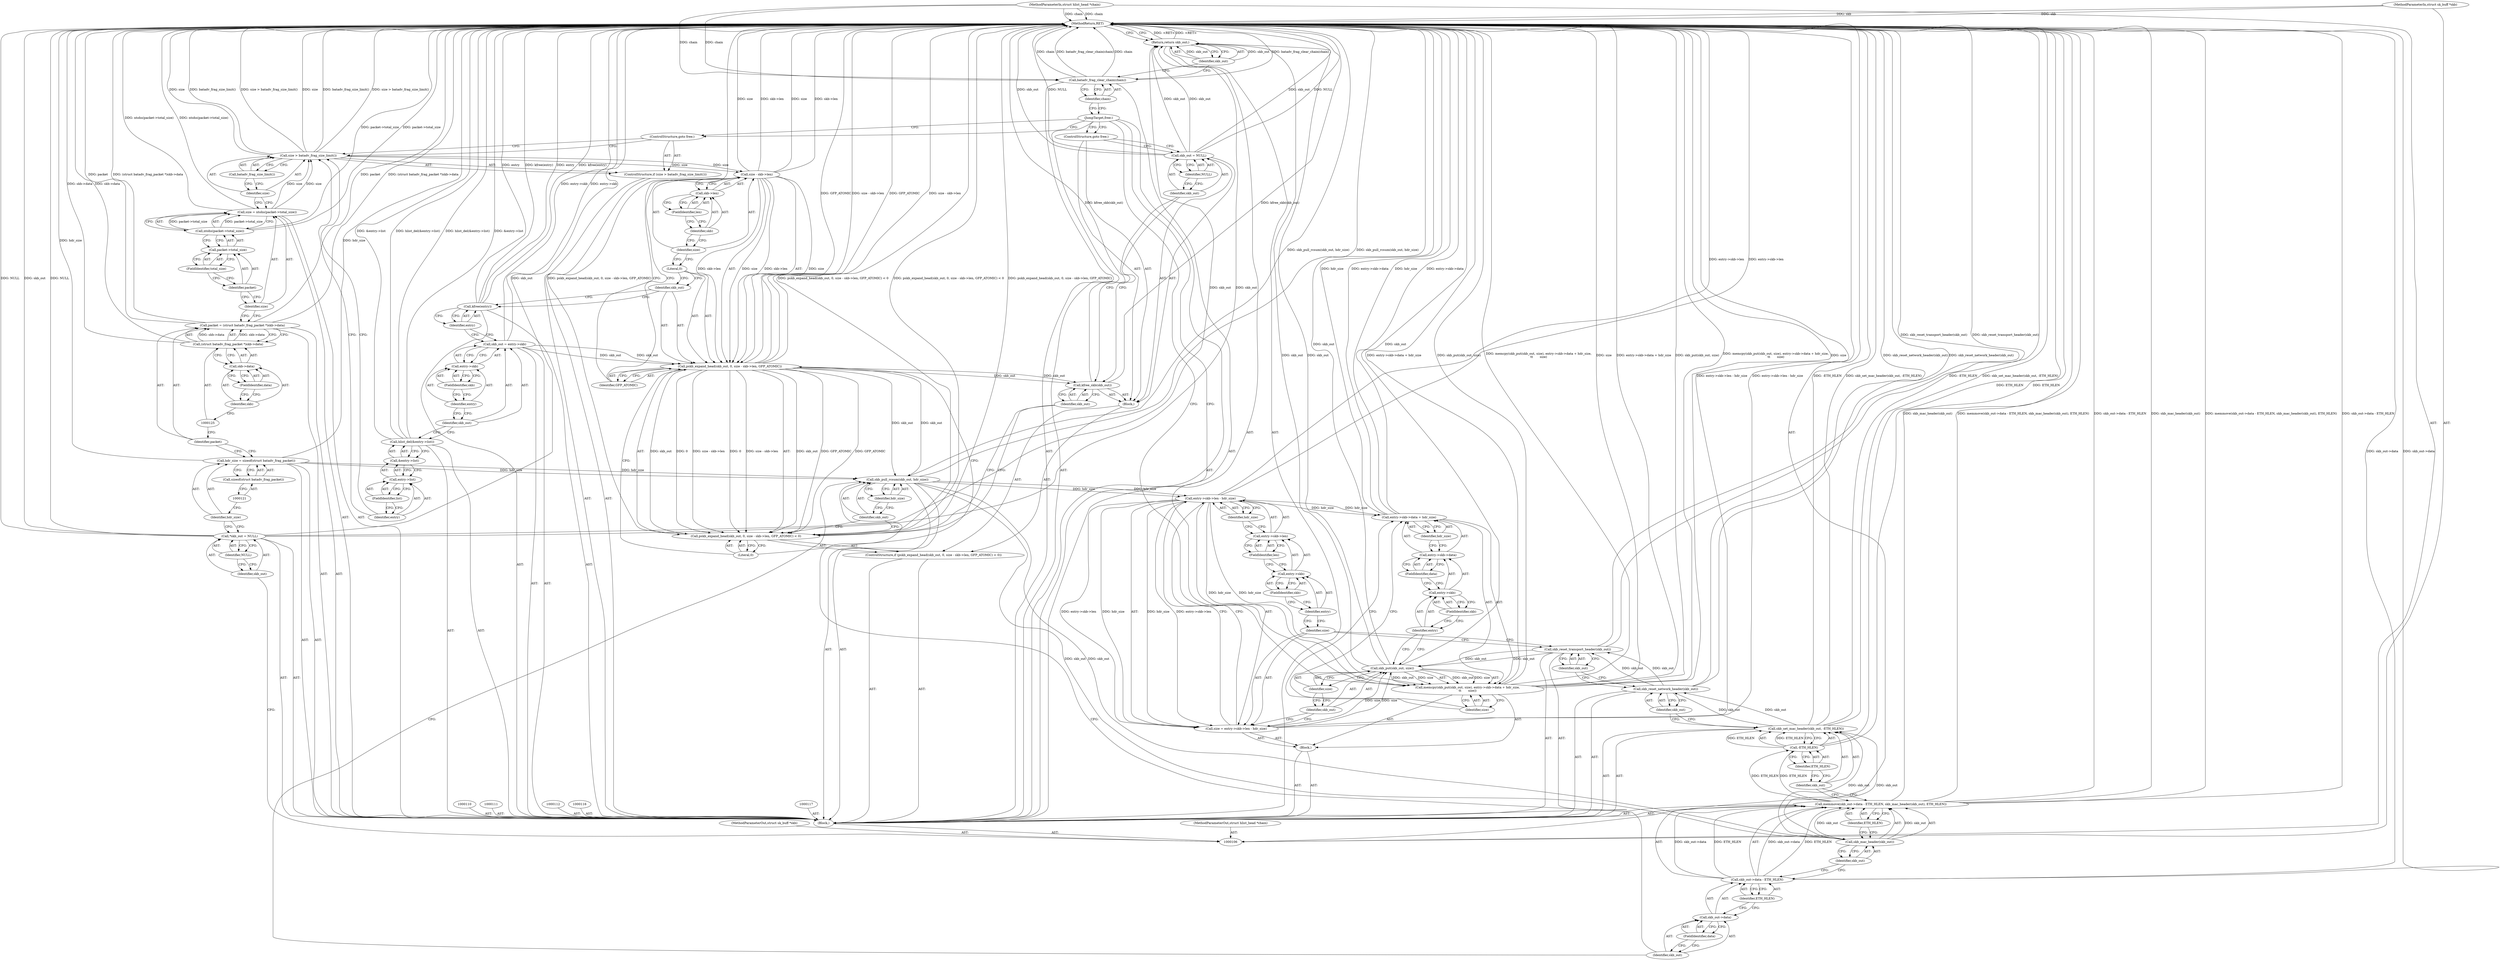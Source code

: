 digraph "1_linux_5b6698b0e4a37053de35cc24ee695b98a7eb712b" {
"1000218" [label="(MethodReturn,RET)"];
"1000107" [label="(MethodParameterIn,struct hlist_head *chain)"];
"1000343" [label="(MethodParameterOut,struct hlist_head *chain)"];
"1000108" [label="(MethodParameterIn,struct sk_buff *skb)"];
"1000344" [label="(MethodParameterOut,struct sk_buff *skb)"];
"1000129" [label="(Call,size = ntohs(packet->total_size))"];
"1000130" [label="(Identifier,size)"];
"1000132" [label="(Call,packet->total_size)"];
"1000133" [label="(Identifier,packet)"];
"1000134" [label="(FieldIdentifier,total_size)"];
"1000131" [label="(Call,ntohs(packet->total_size))"];
"1000135" [label="(ControlStructure,if (size > batadv_frag_size_limit()))"];
"1000138" [label="(Call,batadv_frag_size_limit())"];
"1000136" [label="(Call,size > batadv_frag_size_limit())"];
"1000137" [label="(Identifier,size)"];
"1000139" [label="(ControlStructure,goto free;)"];
"1000140" [label="(Call,hlist_del(&entry->list))"];
"1000141" [label="(Call,&entry->list)"];
"1000142" [label="(Call,entry->list)"];
"1000143" [label="(Identifier,entry)"];
"1000144" [label="(FieldIdentifier,list)"];
"1000145" [label="(Call,skb_out = entry->skb)"];
"1000146" [label="(Identifier,skb_out)"];
"1000147" [label="(Call,entry->skb)"];
"1000148" [label="(Identifier,entry)"];
"1000149" [label="(FieldIdentifier,skb)"];
"1000109" [label="(Block,)"];
"1000150" [label="(Call,kfree(entry))"];
"1000151" [label="(Identifier,entry)"];
"1000152" [label="(ControlStructure,if (pskb_expand_head(skb_out, 0, size - skb->len, GFP_ATOMIC) < 0))"];
"1000155" [label="(Identifier,skb_out)"];
"1000156" [label="(Literal,0)"];
"1000157" [label="(Call,size - skb->len)"];
"1000158" [label="(Identifier,size)"];
"1000159" [label="(Call,skb->len)"];
"1000160" [label="(Identifier,skb)"];
"1000161" [label="(FieldIdentifier,len)"];
"1000153" [label="(Call,pskb_expand_head(skb_out, 0, size - skb->len, GFP_ATOMIC) < 0)"];
"1000154" [label="(Call,pskb_expand_head(skb_out, 0, size - skb->len, GFP_ATOMIC))"];
"1000162" [label="(Identifier,GFP_ATOMIC)"];
"1000163" [label="(Literal,0)"];
"1000164" [label="(Block,)"];
"1000166" [label="(Identifier,skb_out)"];
"1000165" [label="(Call,kfree_skb(skb_out))"];
"1000169" [label="(Identifier,NULL)"];
"1000167" [label="(Call,skb_out = NULL)"];
"1000168" [label="(Identifier,skb_out)"];
"1000170" [label="(ControlStructure,goto free;)"];
"1000171" [label="(Call,skb_pull_rcsum(skb_out, hdr_size))"];
"1000172" [label="(Identifier,skb_out)"];
"1000173" [label="(Identifier,hdr_size)"];
"1000174" [label="(Call,memmove(skb_out->data - ETH_HLEN, skb_mac_header(skb_out), ETH_HLEN))"];
"1000178" [label="(FieldIdentifier,data)"];
"1000179" [label="(Identifier,ETH_HLEN)"];
"1000180" [label="(Call,skb_mac_header(skb_out))"];
"1000181" [label="(Identifier,skb_out)"];
"1000182" [label="(Identifier,ETH_HLEN)"];
"1000175" [label="(Call,skb_out->data - ETH_HLEN)"];
"1000176" [label="(Call,skb_out->data)"];
"1000177" [label="(Identifier,skb_out)"];
"1000183" [label="(Call,skb_set_mac_header(skb_out, -ETH_HLEN))"];
"1000184" [label="(Identifier,skb_out)"];
"1000185" [label="(Call,-ETH_HLEN)"];
"1000186" [label="(Identifier,ETH_HLEN)"];
"1000187" [label="(Call,skb_reset_network_header(skb_out))"];
"1000188" [label="(Identifier,skb_out)"];
"1000189" [label="(Call,skb_reset_transport_header(skb_out))"];
"1000190" [label="(Identifier,skb_out)"];
"1000191" [label="(Block,)"];
"1000198" [label="(FieldIdentifier,skb)"];
"1000192" [label="(Call,size = entry->skb->len - hdr_size)"];
"1000193" [label="(Identifier,size)"];
"1000199" [label="(FieldIdentifier,len)"];
"1000200" [label="(Identifier,hdr_size)"];
"1000194" [label="(Call,entry->skb->len - hdr_size)"];
"1000195" [label="(Call,entry->skb->len)"];
"1000196" [label="(Call,entry->skb)"];
"1000197" [label="(Identifier,entry)"];
"1000203" [label="(Identifier,skb_out)"];
"1000201" [label="(Call,memcpy(skb_put(skb_out, size), entry->skb->data + hdr_size,\n\t\t       size))"];
"1000204" [label="(Identifier,size)"];
"1000205" [label="(Call,entry->skb->data + hdr_size)"];
"1000206" [label="(Call,entry->skb->data)"];
"1000207" [label="(Call,entry->skb)"];
"1000208" [label="(Identifier,entry)"];
"1000209" [label="(FieldIdentifier,skb)"];
"1000210" [label="(FieldIdentifier,data)"];
"1000211" [label="(Identifier,hdr_size)"];
"1000202" [label="(Call,skb_put(skb_out, size))"];
"1000212" [label="(Identifier,size)"];
"1000213" [label="(JumpTarget,free:)"];
"1000214" [label="(Call,batadv_frag_clear_chain(chain))"];
"1000215" [label="(Identifier,chain)"];
"1000216" [label="(Return,return skb_out;)"];
"1000217" [label="(Identifier,skb_out)"];
"1000113" [label="(Call,*skb_out = NULL)"];
"1000114" [label="(Identifier,skb_out)"];
"1000115" [label="(Identifier,NULL)"];
"1000118" [label="(Call,hdr_size = sizeof(struct batadv_frag_packet))"];
"1000119" [label="(Identifier,hdr_size)"];
"1000120" [label="(Call,sizeof(struct batadv_frag_packet))"];
"1000122" [label="(Call,packet = (struct batadv_frag_packet *)skb->data)"];
"1000123" [label="(Identifier,packet)"];
"1000124" [label="(Call,(struct batadv_frag_packet *)skb->data)"];
"1000126" [label="(Call,skb->data)"];
"1000127" [label="(Identifier,skb)"];
"1000128" [label="(FieldIdentifier,data)"];
"1000218" -> "1000106"  [label="AST: "];
"1000218" -> "1000216"  [label="CFG: "];
"1000157" -> "1000218"  [label="DDG: skb->len"];
"1000157" -> "1000218"  [label="DDG: size"];
"1000187" -> "1000218"  [label="DDG: skb_reset_network_header(skb_out)"];
"1000108" -> "1000218"  [label="DDG: skb"];
"1000183" -> "1000218"  [label="DDG: -ETH_HLEN"];
"1000183" -> "1000218"  [label="DDG: skb_set_mac_header(skb_out, -ETH_HLEN)"];
"1000167" -> "1000218"  [label="DDG: NULL"];
"1000167" -> "1000218"  [label="DDG: skb_out"];
"1000154" -> "1000218"  [label="DDG: size - skb->len"];
"1000154" -> "1000218"  [label="DDG: GFP_ATOMIC"];
"1000175" -> "1000218"  [label="DDG: skb_out->data"];
"1000153" -> "1000218"  [label="DDG: pskb_expand_head(skb_out, 0, size - skb->len, GFP_ATOMIC) < 0"];
"1000153" -> "1000218"  [label="DDG: pskb_expand_head(skb_out, 0, size - skb->len, GFP_ATOMIC)"];
"1000136" -> "1000218"  [label="DDG: batadv_frag_size_limit()"];
"1000136" -> "1000218"  [label="DDG: size > batadv_frag_size_limit()"];
"1000136" -> "1000218"  [label="DDG: size"];
"1000185" -> "1000218"  [label="DDG: ETH_HLEN"];
"1000124" -> "1000218"  [label="DDG: skb->data"];
"1000192" -> "1000218"  [label="DDG: entry->skb->len - hdr_size"];
"1000201" -> "1000218"  [label="DDG: memcpy(skb_put(skb_out, size), entry->skb->data + hdr_size,\n\t\t       size)"];
"1000201" -> "1000218"  [label="DDG: size"];
"1000201" -> "1000218"  [label="DDG: entry->skb->data + hdr_size"];
"1000201" -> "1000218"  [label="DDG: skb_put(skb_out, size)"];
"1000107" -> "1000218"  [label="DDG: chain"];
"1000150" -> "1000218"  [label="DDG: entry"];
"1000150" -> "1000218"  [label="DDG: kfree(entry)"];
"1000113" -> "1000218"  [label="DDG: skb_out"];
"1000113" -> "1000218"  [label="DDG: NULL"];
"1000214" -> "1000218"  [label="DDG: batadv_frag_clear_chain(chain)"];
"1000214" -> "1000218"  [label="DDG: chain"];
"1000189" -> "1000218"  [label="DDG: skb_reset_transport_header(skb_out)"];
"1000205" -> "1000218"  [label="DDG: entry->skb->data"];
"1000205" -> "1000218"  [label="DDG: hdr_size"];
"1000122" -> "1000218"  [label="DDG: packet"];
"1000122" -> "1000218"  [label="DDG: (struct batadv_frag_packet *)skb->data"];
"1000131" -> "1000218"  [label="DDG: packet->total_size"];
"1000140" -> "1000218"  [label="DDG: &entry->list"];
"1000140" -> "1000218"  [label="DDG: hlist_del(&entry->list)"];
"1000194" -> "1000218"  [label="DDG: entry->skb->len"];
"1000202" -> "1000218"  [label="DDG: skb_out"];
"1000174" -> "1000218"  [label="DDG: skb_mac_header(skb_out)"];
"1000174" -> "1000218"  [label="DDG: memmove(skb_out->data - ETH_HLEN, skb_mac_header(skb_out), ETH_HLEN)"];
"1000174" -> "1000218"  [label="DDG: skb_out->data - ETH_HLEN"];
"1000171" -> "1000218"  [label="DDG: skb_pull_rcsum(skb_out, hdr_size)"];
"1000118" -> "1000218"  [label="DDG: hdr_size"];
"1000145" -> "1000218"  [label="DDG: entry->skb"];
"1000165" -> "1000218"  [label="DDG: kfree_skb(skb_out)"];
"1000129" -> "1000218"  [label="DDG: ntohs(packet->total_size)"];
"1000216" -> "1000218"  [label="DDG: <RET>"];
"1000107" -> "1000106"  [label="AST: "];
"1000107" -> "1000218"  [label="DDG: chain"];
"1000107" -> "1000214"  [label="DDG: chain"];
"1000343" -> "1000106"  [label="AST: "];
"1000108" -> "1000106"  [label="AST: "];
"1000108" -> "1000218"  [label="DDG: skb"];
"1000344" -> "1000106"  [label="AST: "];
"1000129" -> "1000109"  [label="AST: "];
"1000129" -> "1000131"  [label="CFG: "];
"1000130" -> "1000129"  [label="AST: "];
"1000131" -> "1000129"  [label="AST: "];
"1000137" -> "1000129"  [label="CFG: "];
"1000129" -> "1000218"  [label="DDG: ntohs(packet->total_size)"];
"1000131" -> "1000129"  [label="DDG: packet->total_size"];
"1000129" -> "1000136"  [label="DDG: size"];
"1000130" -> "1000129"  [label="AST: "];
"1000130" -> "1000122"  [label="CFG: "];
"1000133" -> "1000130"  [label="CFG: "];
"1000132" -> "1000131"  [label="AST: "];
"1000132" -> "1000134"  [label="CFG: "];
"1000133" -> "1000132"  [label="AST: "];
"1000134" -> "1000132"  [label="AST: "];
"1000131" -> "1000132"  [label="CFG: "];
"1000133" -> "1000132"  [label="AST: "];
"1000133" -> "1000130"  [label="CFG: "];
"1000134" -> "1000133"  [label="CFG: "];
"1000134" -> "1000132"  [label="AST: "];
"1000134" -> "1000133"  [label="CFG: "];
"1000132" -> "1000134"  [label="CFG: "];
"1000131" -> "1000129"  [label="AST: "];
"1000131" -> "1000132"  [label="CFG: "];
"1000132" -> "1000131"  [label="AST: "];
"1000129" -> "1000131"  [label="CFG: "];
"1000131" -> "1000218"  [label="DDG: packet->total_size"];
"1000131" -> "1000129"  [label="DDG: packet->total_size"];
"1000135" -> "1000109"  [label="AST: "];
"1000136" -> "1000135"  [label="AST: "];
"1000139" -> "1000135"  [label="AST: "];
"1000138" -> "1000136"  [label="AST: "];
"1000138" -> "1000137"  [label="CFG: "];
"1000136" -> "1000138"  [label="CFG: "];
"1000136" -> "1000135"  [label="AST: "];
"1000136" -> "1000138"  [label="CFG: "];
"1000137" -> "1000136"  [label="AST: "];
"1000138" -> "1000136"  [label="AST: "];
"1000139" -> "1000136"  [label="CFG: "];
"1000143" -> "1000136"  [label="CFG: "];
"1000136" -> "1000218"  [label="DDG: batadv_frag_size_limit()"];
"1000136" -> "1000218"  [label="DDG: size > batadv_frag_size_limit()"];
"1000136" -> "1000218"  [label="DDG: size"];
"1000129" -> "1000136"  [label="DDG: size"];
"1000136" -> "1000157"  [label="DDG: size"];
"1000137" -> "1000136"  [label="AST: "];
"1000137" -> "1000129"  [label="CFG: "];
"1000138" -> "1000137"  [label="CFG: "];
"1000139" -> "1000135"  [label="AST: "];
"1000139" -> "1000136"  [label="CFG: "];
"1000213" -> "1000139"  [label="CFG: "];
"1000140" -> "1000109"  [label="AST: "];
"1000140" -> "1000141"  [label="CFG: "];
"1000141" -> "1000140"  [label="AST: "];
"1000146" -> "1000140"  [label="CFG: "];
"1000140" -> "1000218"  [label="DDG: &entry->list"];
"1000140" -> "1000218"  [label="DDG: hlist_del(&entry->list)"];
"1000141" -> "1000140"  [label="AST: "];
"1000141" -> "1000142"  [label="CFG: "];
"1000142" -> "1000141"  [label="AST: "];
"1000140" -> "1000141"  [label="CFG: "];
"1000142" -> "1000141"  [label="AST: "];
"1000142" -> "1000144"  [label="CFG: "];
"1000143" -> "1000142"  [label="AST: "];
"1000144" -> "1000142"  [label="AST: "];
"1000141" -> "1000142"  [label="CFG: "];
"1000143" -> "1000142"  [label="AST: "];
"1000143" -> "1000136"  [label="CFG: "];
"1000144" -> "1000143"  [label="CFG: "];
"1000144" -> "1000142"  [label="AST: "];
"1000144" -> "1000143"  [label="CFG: "];
"1000142" -> "1000144"  [label="CFG: "];
"1000145" -> "1000109"  [label="AST: "];
"1000145" -> "1000147"  [label="CFG: "];
"1000146" -> "1000145"  [label="AST: "];
"1000147" -> "1000145"  [label="AST: "];
"1000151" -> "1000145"  [label="CFG: "];
"1000145" -> "1000218"  [label="DDG: entry->skb"];
"1000145" -> "1000154"  [label="DDG: skb_out"];
"1000146" -> "1000145"  [label="AST: "];
"1000146" -> "1000140"  [label="CFG: "];
"1000148" -> "1000146"  [label="CFG: "];
"1000147" -> "1000145"  [label="AST: "];
"1000147" -> "1000149"  [label="CFG: "];
"1000148" -> "1000147"  [label="AST: "];
"1000149" -> "1000147"  [label="AST: "];
"1000145" -> "1000147"  [label="CFG: "];
"1000148" -> "1000147"  [label="AST: "];
"1000148" -> "1000146"  [label="CFG: "];
"1000149" -> "1000148"  [label="CFG: "];
"1000149" -> "1000147"  [label="AST: "];
"1000149" -> "1000148"  [label="CFG: "];
"1000147" -> "1000149"  [label="CFG: "];
"1000109" -> "1000106"  [label="AST: "];
"1000110" -> "1000109"  [label="AST: "];
"1000111" -> "1000109"  [label="AST: "];
"1000112" -> "1000109"  [label="AST: "];
"1000113" -> "1000109"  [label="AST: "];
"1000116" -> "1000109"  [label="AST: "];
"1000117" -> "1000109"  [label="AST: "];
"1000118" -> "1000109"  [label="AST: "];
"1000122" -> "1000109"  [label="AST: "];
"1000129" -> "1000109"  [label="AST: "];
"1000135" -> "1000109"  [label="AST: "];
"1000140" -> "1000109"  [label="AST: "];
"1000145" -> "1000109"  [label="AST: "];
"1000150" -> "1000109"  [label="AST: "];
"1000152" -> "1000109"  [label="AST: "];
"1000171" -> "1000109"  [label="AST: "];
"1000174" -> "1000109"  [label="AST: "];
"1000183" -> "1000109"  [label="AST: "];
"1000187" -> "1000109"  [label="AST: "];
"1000189" -> "1000109"  [label="AST: "];
"1000191" -> "1000109"  [label="AST: "];
"1000213" -> "1000109"  [label="AST: "];
"1000214" -> "1000109"  [label="AST: "];
"1000216" -> "1000109"  [label="AST: "];
"1000150" -> "1000109"  [label="AST: "];
"1000150" -> "1000151"  [label="CFG: "];
"1000151" -> "1000150"  [label="AST: "];
"1000155" -> "1000150"  [label="CFG: "];
"1000150" -> "1000218"  [label="DDG: entry"];
"1000150" -> "1000218"  [label="DDG: kfree(entry)"];
"1000151" -> "1000150"  [label="AST: "];
"1000151" -> "1000145"  [label="CFG: "];
"1000150" -> "1000151"  [label="CFG: "];
"1000152" -> "1000109"  [label="AST: "];
"1000153" -> "1000152"  [label="AST: "];
"1000164" -> "1000152"  [label="AST: "];
"1000155" -> "1000154"  [label="AST: "];
"1000155" -> "1000150"  [label="CFG: "];
"1000156" -> "1000155"  [label="CFG: "];
"1000156" -> "1000154"  [label="AST: "];
"1000156" -> "1000155"  [label="CFG: "];
"1000158" -> "1000156"  [label="CFG: "];
"1000157" -> "1000154"  [label="AST: "];
"1000157" -> "1000159"  [label="CFG: "];
"1000158" -> "1000157"  [label="AST: "];
"1000159" -> "1000157"  [label="AST: "];
"1000162" -> "1000157"  [label="CFG: "];
"1000157" -> "1000218"  [label="DDG: skb->len"];
"1000157" -> "1000218"  [label="DDG: size"];
"1000157" -> "1000154"  [label="DDG: size"];
"1000157" -> "1000154"  [label="DDG: skb->len"];
"1000136" -> "1000157"  [label="DDG: size"];
"1000158" -> "1000157"  [label="AST: "];
"1000158" -> "1000156"  [label="CFG: "];
"1000160" -> "1000158"  [label="CFG: "];
"1000159" -> "1000157"  [label="AST: "];
"1000159" -> "1000161"  [label="CFG: "];
"1000160" -> "1000159"  [label="AST: "];
"1000161" -> "1000159"  [label="AST: "];
"1000157" -> "1000159"  [label="CFG: "];
"1000160" -> "1000159"  [label="AST: "];
"1000160" -> "1000158"  [label="CFG: "];
"1000161" -> "1000160"  [label="CFG: "];
"1000161" -> "1000159"  [label="AST: "];
"1000161" -> "1000160"  [label="CFG: "];
"1000159" -> "1000161"  [label="CFG: "];
"1000153" -> "1000152"  [label="AST: "];
"1000153" -> "1000163"  [label="CFG: "];
"1000154" -> "1000153"  [label="AST: "];
"1000163" -> "1000153"  [label="AST: "];
"1000166" -> "1000153"  [label="CFG: "];
"1000172" -> "1000153"  [label="CFG: "];
"1000153" -> "1000218"  [label="DDG: pskb_expand_head(skb_out, 0, size - skb->len, GFP_ATOMIC) < 0"];
"1000153" -> "1000218"  [label="DDG: pskb_expand_head(skb_out, 0, size - skb->len, GFP_ATOMIC)"];
"1000154" -> "1000153"  [label="DDG: skb_out"];
"1000154" -> "1000153"  [label="DDG: 0"];
"1000154" -> "1000153"  [label="DDG: size - skb->len"];
"1000154" -> "1000153"  [label="DDG: GFP_ATOMIC"];
"1000154" -> "1000153"  [label="AST: "];
"1000154" -> "1000162"  [label="CFG: "];
"1000155" -> "1000154"  [label="AST: "];
"1000156" -> "1000154"  [label="AST: "];
"1000157" -> "1000154"  [label="AST: "];
"1000162" -> "1000154"  [label="AST: "];
"1000163" -> "1000154"  [label="CFG: "];
"1000154" -> "1000218"  [label="DDG: size - skb->len"];
"1000154" -> "1000218"  [label="DDG: GFP_ATOMIC"];
"1000154" -> "1000153"  [label="DDG: skb_out"];
"1000154" -> "1000153"  [label="DDG: 0"];
"1000154" -> "1000153"  [label="DDG: size - skb->len"];
"1000154" -> "1000153"  [label="DDG: GFP_ATOMIC"];
"1000145" -> "1000154"  [label="DDG: skb_out"];
"1000157" -> "1000154"  [label="DDG: size"];
"1000157" -> "1000154"  [label="DDG: skb->len"];
"1000154" -> "1000165"  [label="DDG: skb_out"];
"1000154" -> "1000171"  [label="DDG: skb_out"];
"1000162" -> "1000154"  [label="AST: "];
"1000162" -> "1000157"  [label="CFG: "];
"1000154" -> "1000162"  [label="CFG: "];
"1000163" -> "1000153"  [label="AST: "];
"1000163" -> "1000154"  [label="CFG: "];
"1000153" -> "1000163"  [label="CFG: "];
"1000164" -> "1000152"  [label="AST: "];
"1000165" -> "1000164"  [label="AST: "];
"1000167" -> "1000164"  [label="AST: "];
"1000170" -> "1000164"  [label="AST: "];
"1000166" -> "1000165"  [label="AST: "];
"1000166" -> "1000153"  [label="CFG: "];
"1000165" -> "1000166"  [label="CFG: "];
"1000165" -> "1000164"  [label="AST: "];
"1000165" -> "1000166"  [label="CFG: "];
"1000166" -> "1000165"  [label="AST: "];
"1000168" -> "1000165"  [label="CFG: "];
"1000165" -> "1000218"  [label="DDG: kfree_skb(skb_out)"];
"1000154" -> "1000165"  [label="DDG: skb_out"];
"1000169" -> "1000167"  [label="AST: "];
"1000169" -> "1000168"  [label="CFG: "];
"1000167" -> "1000169"  [label="CFG: "];
"1000167" -> "1000164"  [label="AST: "];
"1000167" -> "1000169"  [label="CFG: "];
"1000168" -> "1000167"  [label="AST: "];
"1000169" -> "1000167"  [label="AST: "];
"1000170" -> "1000167"  [label="CFG: "];
"1000167" -> "1000218"  [label="DDG: NULL"];
"1000167" -> "1000218"  [label="DDG: skb_out"];
"1000167" -> "1000216"  [label="DDG: skb_out"];
"1000168" -> "1000167"  [label="AST: "];
"1000168" -> "1000165"  [label="CFG: "];
"1000169" -> "1000168"  [label="CFG: "];
"1000170" -> "1000164"  [label="AST: "];
"1000170" -> "1000167"  [label="CFG: "];
"1000213" -> "1000170"  [label="CFG: "];
"1000171" -> "1000109"  [label="AST: "];
"1000171" -> "1000173"  [label="CFG: "];
"1000172" -> "1000171"  [label="AST: "];
"1000173" -> "1000171"  [label="AST: "];
"1000177" -> "1000171"  [label="CFG: "];
"1000171" -> "1000218"  [label="DDG: skb_pull_rcsum(skb_out, hdr_size)"];
"1000154" -> "1000171"  [label="DDG: skb_out"];
"1000118" -> "1000171"  [label="DDG: hdr_size"];
"1000171" -> "1000180"  [label="DDG: skb_out"];
"1000171" -> "1000194"  [label="DDG: hdr_size"];
"1000172" -> "1000171"  [label="AST: "];
"1000172" -> "1000153"  [label="CFG: "];
"1000173" -> "1000172"  [label="CFG: "];
"1000173" -> "1000171"  [label="AST: "];
"1000173" -> "1000172"  [label="CFG: "];
"1000171" -> "1000173"  [label="CFG: "];
"1000174" -> "1000109"  [label="AST: "];
"1000174" -> "1000182"  [label="CFG: "];
"1000175" -> "1000174"  [label="AST: "];
"1000180" -> "1000174"  [label="AST: "];
"1000182" -> "1000174"  [label="AST: "];
"1000184" -> "1000174"  [label="CFG: "];
"1000174" -> "1000218"  [label="DDG: skb_mac_header(skb_out)"];
"1000174" -> "1000218"  [label="DDG: memmove(skb_out->data - ETH_HLEN, skb_mac_header(skb_out), ETH_HLEN)"];
"1000174" -> "1000218"  [label="DDG: skb_out->data - ETH_HLEN"];
"1000175" -> "1000174"  [label="DDG: skb_out->data"];
"1000175" -> "1000174"  [label="DDG: ETH_HLEN"];
"1000180" -> "1000174"  [label="DDG: skb_out"];
"1000174" -> "1000185"  [label="DDG: ETH_HLEN"];
"1000178" -> "1000176"  [label="AST: "];
"1000178" -> "1000177"  [label="CFG: "];
"1000176" -> "1000178"  [label="CFG: "];
"1000179" -> "1000175"  [label="AST: "];
"1000179" -> "1000176"  [label="CFG: "];
"1000175" -> "1000179"  [label="CFG: "];
"1000180" -> "1000174"  [label="AST: "];
"1000180" -> "1000181"  [label="CFG: "];
"1000181" -> "1000180"  [label="AST: "];
"1000182" -> "1000180"  [label="CFG: "];
"1000180" -> "1000174"  [label="DDG: skb_out"];
"1000171" -> "1000180"  [label="DDG: skb_out"];
"1000180" -> "1000183"  [label="DDG: skb_out"];
"1000181" -> "1000180"  [label="AST: "];
"1000181" -> "1000175"  [label="CFG: "];
"1000180" -> "1000181"  [label="CFG: "];
"1000182" -> "1000174"  [label="AST: "];
"1000182" -> "1000180"  [label="CFG: "];
"1000174" -> "1000182"  [label="CFG: "];
"1000175" -> "1000174"  [label="AST: "];
"1000175" -> "1000179"  [label="CFG: "];
"1000176" -> "1000175"  [label="AST: "];
"1000179" -> "1000175"  [label="AST: "];
"1000181" -> "1000175"  [label="CFG: "];
"1000175" -> "1000218"  [label="DDG: skb_out->data"];
"1000175" -> "1000174"  [label="DDG: skb_out->data"];
"1000175" -> "1000174"  [label="DDG: ETH_HLEN"];
"1000176" -> "1000175"  [label="AST: "];
"1000176" -> "1000178"  [label="CFG: "];
"1000177" -> "1000176"  [label="AST: "];
"1000178" -> "1000176"  [label="AST: "];
"1000179" -> "1000176"  [label="CFG: "];
"1000177" -> "1000176"  [label="AST: "];
"1000177" -> "1000171"  [label="CFG: "];
"1000178" -> "1000177"  [label="CFG: "];
"1000183" -> "1000109"  [label="AST: "];
"1000183" -> "1000185"  [label="CFG: "];
"1000184" -> "1000183"  [label="AST: "];
"1000185" -> "1000183"  [label="AST: "];
"1000188" -> "1000183"  [label="CFG: "];
"1000183" -> "1000218"  [label="DDG: -ETH_HLEN"];
"1000183" -> "1000218"  [label="DDG: skb_set_mac_header(skb_out, -ETH_HLEN)"];
"1000180" -> "1000183"  [label="DDG: skb_out"];
"1000185" -> "1000183"  [label="DDG: ETH_HLEN"];
"1000183" -> "1000187"  [label="DDG: skb_out"];
"1000184" -> "1000183"  [label="AST: "];
"1000184" -> "1000174"  [label="CFG: "];
"1000186" -> "1000184"  [label="CFG: "];
"1000185" -> "1000183"  [label="AST: "];
"1000185" -> "1000186"  [label="CFG: "];
"1000186" -> "1000185"  [label="AST: "];
"1000183" -> "1000185"  [label="CFG: "];
"1000185" -> "1000218"  [label="DDG: ETH_HLEN"];
"1000185" -> "1000183"  [label="DDG: ETH_HLEN"];
"1000174" -> "1000185"  [label="DDG: ETH_HLEN"];
"1000186" -> "1000185"  [label="AST: "];
"1000186" -> "1000184"  [label="CFG: "];
"1000185" -> "1000186"  [label="CFG: "];
"1000187" -> "1000109"  [label="AST: "];
"1000187" -> "1000188"  [label="CFG: "];
"1000188" -> "1000187"  [label="AST: "];
"1000190" -> "1000187"  [label="CFG: "];
"1000187" -> "1000218"  [label="DDG: skb_reset_network_header(skb_out)"];
"1000183" -> "1000187"  [label="DDG: skb_out"];
"1000187" -> "1000189"  [label="DDG: skb_out"];
"1000188" -> "1000187"  [label="AST: "];
"1000188" -> "1000183"  [label="CFG: "];
"1000187" -> "1000188"  [label="CFG: "];
"1000189" -> "1000109"  [label="AST: "];
"1000189" -> "1000190"  [label="CFG: "];
"1000190" -> "1000189"  [label="AST: "];
"1000193" -> "1000189"  [label="CFG: "];
"1000189" -> "1000218"  [label="DDG: skb_reset_transport_header(skb_out)"];
"1000187" -> "1000189"  [label="DDG: skb_out"];
"1000189" -> "1000202"  [label="DDG: skb_out"];
"1000190" -> "1000189"  [label="AST: "];
"1000190" -> "1000187"  [label="CFG: "];
"1000189" -> "1000190"  [label="CFG: "];
"1000191" -> "1000109"  [label="AST: "];
"1000192" -> "1000191"  [label="AST: "];
"1000201" -> "1000191"  [label="AST: "];
"1000198" -> "1000196"  [label="AST: "];
"1000198" -> "1000197"  [label="CFG: "];
"1000196" -> "1000198"  [label="CFG: "];
"1000192" -> "1000191"  [label="AST: "];
"1000192" -> "1000194"  [label="CFG: "];
"1000193" -> "1000192"  [label="AST: "];
"1000194" -> "1000192"  [label="AST: "];
"1000203" -> "1000192"  [label="CFG: "];
"1000192" -> "1000218"  [label="DDG: entry->skb->len - hdr_size"];
"1000194" -> "1000192"  [label="DDG: entry->skb->len"];
"1000194" -> "1000192"  [label="DDG: hdr_size"];
"1000192" -> "1000202"  [label="DDG: size"];
"1000193" -> "1000192"  [label="AST: "];
"1000193" -> "1000189"  [label="CFG: "];
"1000197" -> "1000193"  [label="CFG: "];
"1000199" -> "1000195"  [label="AST: "];
"1000199" -> "1000196"  [label="CFG: "];
"1000195" -> "1000199"  [label="CFG: "];
"1000200" -> "1000194"  [label="AST: "];
"1000200" -> "1000195"  [label="CFG: "];
"1000194" -> "1000200"  [label="CFG: "];
"1000194" -> "1000192"  [label="AST: "];
"1000194" -> "1000200"  [label="CFG: "];
"1000195" -> "1000194"  [label="AST: "];
"1000200" -> "1000194"  [label="AST: "];
"1000192" -> "1000194"  [label="CFG: "];
"1000194" -> "1000218"  [label="DDG: entry->skb->len"];
"1000194" -> "1000192"  [label="DDG: entry->skb->len"];
"1000194" -> "1000192"  [label="DDG: hdr_size"];
"1000171" -> "1000194"  [label="DDG: hdr_size"];
"1000194" -> "1000201"  [label="DDG: hdr_size"];
"1000194" -> "1000205"  [label="DDG: hdr_size"];
"1000195" -> "1000194"  [label="AST: "];
"1000195" -> "1000199"  [label="CFG: "];
"1000196" -> "1000195"  [label="AST: "];
"1000199" -> "1000195"  [label="AST: "];
"1000200" -> "1000195"  [label="CFG: "];
"1000196" -> "1000195"  [label="AST: "];
"1000196" -> "1000198"  [label="CFG: "];
"1000197" -> "1000196"  [label="AST: "];
"1000198" -> "1000196"  [label="AST: "];
"1000199" -> "1000196"  [label="CFG: "];
"1000197" -> "1000196"  [label="AST: "];
"1000197" -> "1000193"  [label="CFG: "];
"1000198" -> "1000197"  [label="CFG: "];
"1000203" -> "1000202"  [label="AST: "];
"1000203" -> "1000192"  [label="CFG: "];
"1000204" -> "1000203"  [label="CFG: "];
"1000201" -> "1000191"  [label="AST: "];
"1000201" -> "1000212"  [label="CFG: "];
"1000202" -> "1000201"  [label="AST: "];
"1000205" -> "1000201"  [label="AST: "];
"1000212" -> "1000201"  [label="AST: "];
"1000213" -> "1000201"  [label="CFG: "];
"1000201" -> "1000218"  [label="DDG: memcpy(skb_put(skb_out, size), entry->skb->data + hdr_size,\n\t\t       size)"];
"1000201" -> "1000218"  [label="DDG: size"];
"1000201" -> "1000218"  [label="DDG: entry->skb->data + hdr_size"];
"1000201" -> "1000218"  [label="DDG: skb_put(skb_out, size)"];
"1000202" -> "1000201"  [label="DDG: skb_out"];
"1000202" -> "1000201"  [label="DDG: size"];
"1000194" -> "1000201"  [label="DDG: hdr_size"];
"1000204" -> "1000202"  [label="AST: "];
"1000204" -> "1000203"  [label="CFG: "];
"1000202" -> "1000204"  [label="CFG: "];
"1000205" -> "1000201"  [label="AST: "];
"1000205" -> "1000211"  [label="CFG: "];
"1000206" -> "1000205"  [label="AST: "];
"1000211" -> "1000205"  [label="AST: "];
"1000212" -> "1000205"  [label="CFG: "];
"1000205" -> "1000218"  [label="DDG: entry->skb->data"];
"1000205" -> "1000218"  [label="DDG: hdr_size"];
"1000194" -> "1000205"  [label="DDG: hdr_size"];
"1000206" -> "1000205"  [label="AST: "];
"1000206" -> "1000210"  [label="CFG: "];
"1000207" -> "1000206"  [label="AST: "];
"1000210" -> "1000206"  [label="AST: "];
"1000211" -> "1000206"  [label="CFG: "];
"1000207" -> "1000206"  [label="AST: "];
"1000207" -> "1000209"  [label="CFG: "];
"1000208" -> "1000207"  [label="AST: "];
"1000209" -> "1000207"  [label="AST: "];
"1000210" -> "1000207"  [label="CFG: "];
"1000208" -> "1000207"  [label="AST: "];
"1000208" -> "1000202"  [label="CFG: "];
"1000209" -> "1000208"  [label="CFG: "];
"1000209" -> "1000207"  [label="AST: "];
"1000209" -> "1000208"  [label="CFG: "];
"1000207" -> "1000209"  [label="CFG: "];
"1000210" -> "1000206"  [label="AST: "];
"1000210" -> "1000207"  [label="CFG: "];
"1000206" -> "1000210"  [label="CFG: "];
"1000211" -> "1000205"  [label="AST: "];
"1000211" -> "1000206"  [label="CFG: "];
"1000205" -> "1000211"  [label="CFG: "];
"1000202" -> "1000201"  [label="AST: "];
"1000202" -> "1000204"  [label="CFG: "];
"1000203" -> "1000202"  [label="AST: "];
"1000204" -> "1000202"  [label="AST: "];
"1000208" -> "1000202"  [label="CFG: "];
"1000202" -> "1000218"  [label="DDG: skb_out"];
"1000202" -> "1000201"  [label="DDG: skb_out"];
"1000202" -> "1000201"  [label="DDG: size"];
"1000189" -> "1000202"  [label="DDG: skb_out"];
"1000192" -> "1000202"  [label="DDG: size"];
"1000202" -> "1000216"  [label="DDG: skb_out"];
"1000212" -> "1000201"  [label="AST: "];
"1000212" -> "1000205"  [label="CFG: "];
"1000201" -> "1000212"  [label="CFG: "];
"1000213" -> "1000109"  [label="AST: "];
"1000213" -> "1000201"  [label="CFG: "];
"1000213" -> "1000139"  [label="CFG: "];
"1000213" -> "1000170"  [label="CFG: "];
"1000215" -> "1000213"  [label="CFG: "];
"1000214" -> "1000109"  [label="AST: "];
"1000214" -> "1000215"  [label="CFG: "];
"1000215" -> "1000214"  [label="AST: "];
"1000217" -> "1000214"  [label="CFG: "];
"1000214" -> "1000218"  [label="DDG: batadv_frag_clear_chain(chain)"];
"1000214" -> "1000218"  [label="DDG: chain"];
"1000107" -> "1000214"  [label="DDG: chain"];
"1000215" -> "1000214"  [label="AST: "];
"1000215" -> "1000213"  [label="CFG: "];
"1000214" -> "1000215"  [label="CFG: "];
"1000216" -> "1000109"  [label="AST: "];
"1000216" -> "1000217"  [label="CFG: "];
"1000217" -> "1000216"  [label="AST: "];
"1000218" -> "1000216"  [label="CFG: "];
"1000216" -> "1000218"  [label="DDG: <RET>"];
"1000217" -> "1000216"  [label="DDG: skb_out"];
"1000167" -> "1000216"  [label="DDG: skb_out"];
"1000113" -> "1000216"  [label="DDG: skb_out"];
"1000202" -> "1000216"  [label="DDG: skb_out"];
"1000217" -> "1000216"  [label="AST: "];
"1000217" -> "1000214"  [label="CFG: "];
"1000216" -> "1000217"  [label="CFG: "];
"1000217" -> "1000216"  [label="DDG: skb_out"];
"1000113" -> "1000109"  [label="AST: "];
"1000113" -> "1000115"  [label="CFG: "];
"1000114" -> "1000113"  [label="AST: "];
"1000115" -> "1000113"  [label="AST: "];
"1000119" -> "1000113"  [label="CFG: "];
"1000113" -> "1000218"  [label="DDG: skb_out"];
"1000113" -> "1000218"  [label="DDG: NULL"];
"1000113" -> "1000216"  [label="DDG: skb_out"];
"1000114" -> "1000113"  [label="AST: "];
"1000114" -> "1000106"  [label="CFG: "];
"1000115" -> "1000114"  [label="CFG: "];
"1000115" -> "1000113"  [label="AST: "];
"1000115" -> "1000114"  [label="CFG: "];
"1000113" -> "1000115"  [label="CFG: "];
"1000118" -> "1000109"  [label="AST: "];
"1000118" -> "1000120"  [label="CFG: "];
"1000119" -> "1000118"  [label="AST: "];
"1000120" -> "1000118"  [label="AST: "];
"1000123" -> "1000118"  [label="CFG: "];
"1000118" -> "1000218"  [label="DDG: hdr_size"];
"1000118" -> "1000171"  [label="DDG: hdr_size"];
"1000119" -> "1000118"  [label="AST: "];
"1000119" -> "1000113"  [label="CFG: "];
"1000121" -> "1000119"  [label="CFG: "];
"1000120" -> "1000118"  [label="AST: "];
"1000120" -> "1000121"  [label="CFG: "];
"1000121" -> "1000120"  [label="AST: "];
"1000118" -> "1000120"  [label="CFG: "];
"1000122" -> "1000109"  [label="AST: "];
"1000122" -> "1000124"  [label="CFG: "];
"1000123" -> "1000122"  [label="AST: "];
"1000124" -> "1000122"  [label="AST: "];
"1000130" -> "1000122"  [label="CFG: "];
"1000122" -> "1000218"  [label="DDG: packet"];
"1000122" -> "1000218"  [label="DDG: (struct batadv_frag_packet *)skb->data"];
"1000124" -> "1000122"  [label="DDG: skb->data"];
"1000123" -> "1000122"  [label="AST: "];
"1000123" -> "1000118"  [label="CFG: "];
"1000125" -> "1000123"  [label="CFG: "];
"1000124" -> "1000122"  [label="AST: "];
"1000124" -> "1000126"  [label="CFG: "];
"1000125" -> "1000124"  [label="AST: "];
"1000126" -> "1000124"  [label="AST: "];
"1000122" -> "1000124"  [label="CFG: "];
"1000124" -> "1000218"  [label="DDG: skb->data"];
"1000124" -> "1000122"  [label="DDG: skb->data"];
"1000126" -> "1000124"  [label="AST: "];
"1000126" -> "1000128"  [label="CFG: "];
"1000127" -> "1000126"  [label="AST: "];
"1000128" -> "1000126"  [label="AST: "];
"1000124" -> "1000126"  [label="CFG: "];
"1000127" -> "1000126"  [label="AST: "];
"1000127" -> "1000125"  [label="CFG: "];
"1000128" -> "1000127"  [label="CFG: "];
"1000128" -> "1000126"  [label="AST: "];
"1000128" -> "1000127"  [label="CFG: "];
"1000126" -> "1000128"  [label="CFG: "];
}

